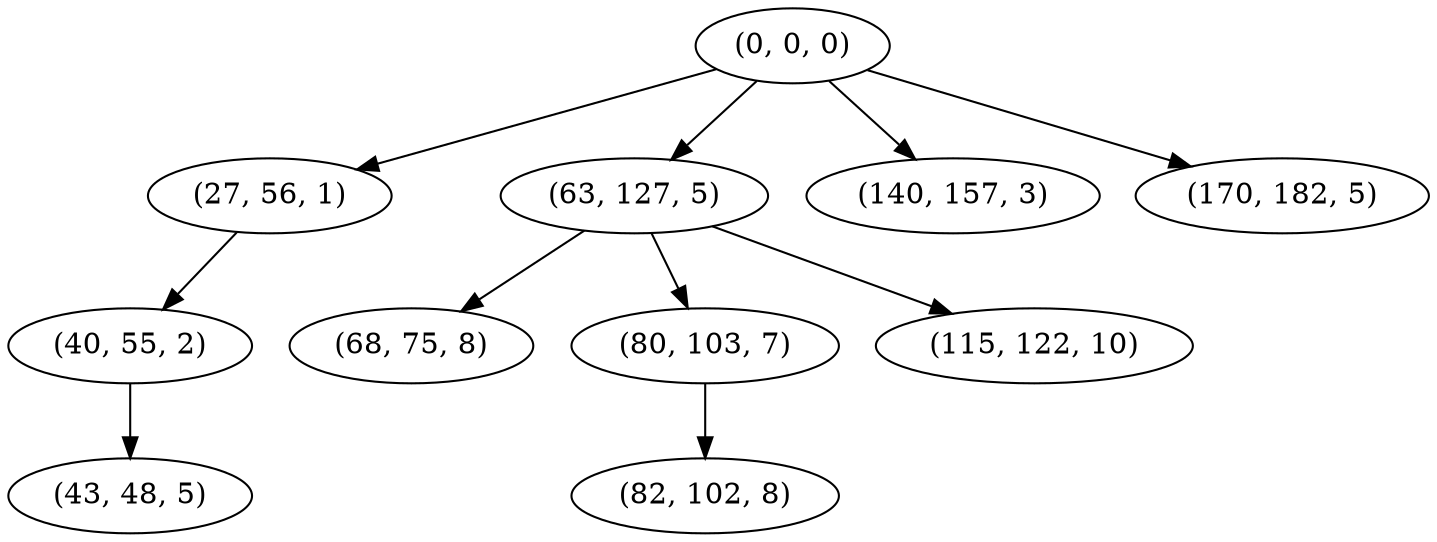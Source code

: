 digraph tree {
    "(0, 0, 0)";
    "(27, 56, 1)";
    "(40, 55, 2)";
    "(43, 48, 5)";
    "(63, 127, 5)";
    "(68, 75, 8)";
    "(80, 103, 7)";
    "(82, 102, 8)";
    "(115, 122, 10)";
    "(140, 157, 3)";
    "(170, 182, 5)";
    "(0, 0, 0)" -> "(27, 56, 1)";
    "(0, 0, 0)" -> "(63, 127, 5)";
    "(0, 0, 0)" -> "(140, 157, 3)";
    "(0, 0, 0)" -> "(170, 182, 5)";
    "(27, 56, 1)" -> "(40, 55, 2)";
    "(40, 55, 2)" -> "(43, 48, 5)";
    "(63, 127, 5)" -> "(68, 75, 8)";
    "(63, 127, 5)" -> "(80, 103, 7)";
    "(63, 127, 5)" -> "(115, 122, 10)";
    "(80, 103, 7)" -> "(82, 102, 8)";
}
